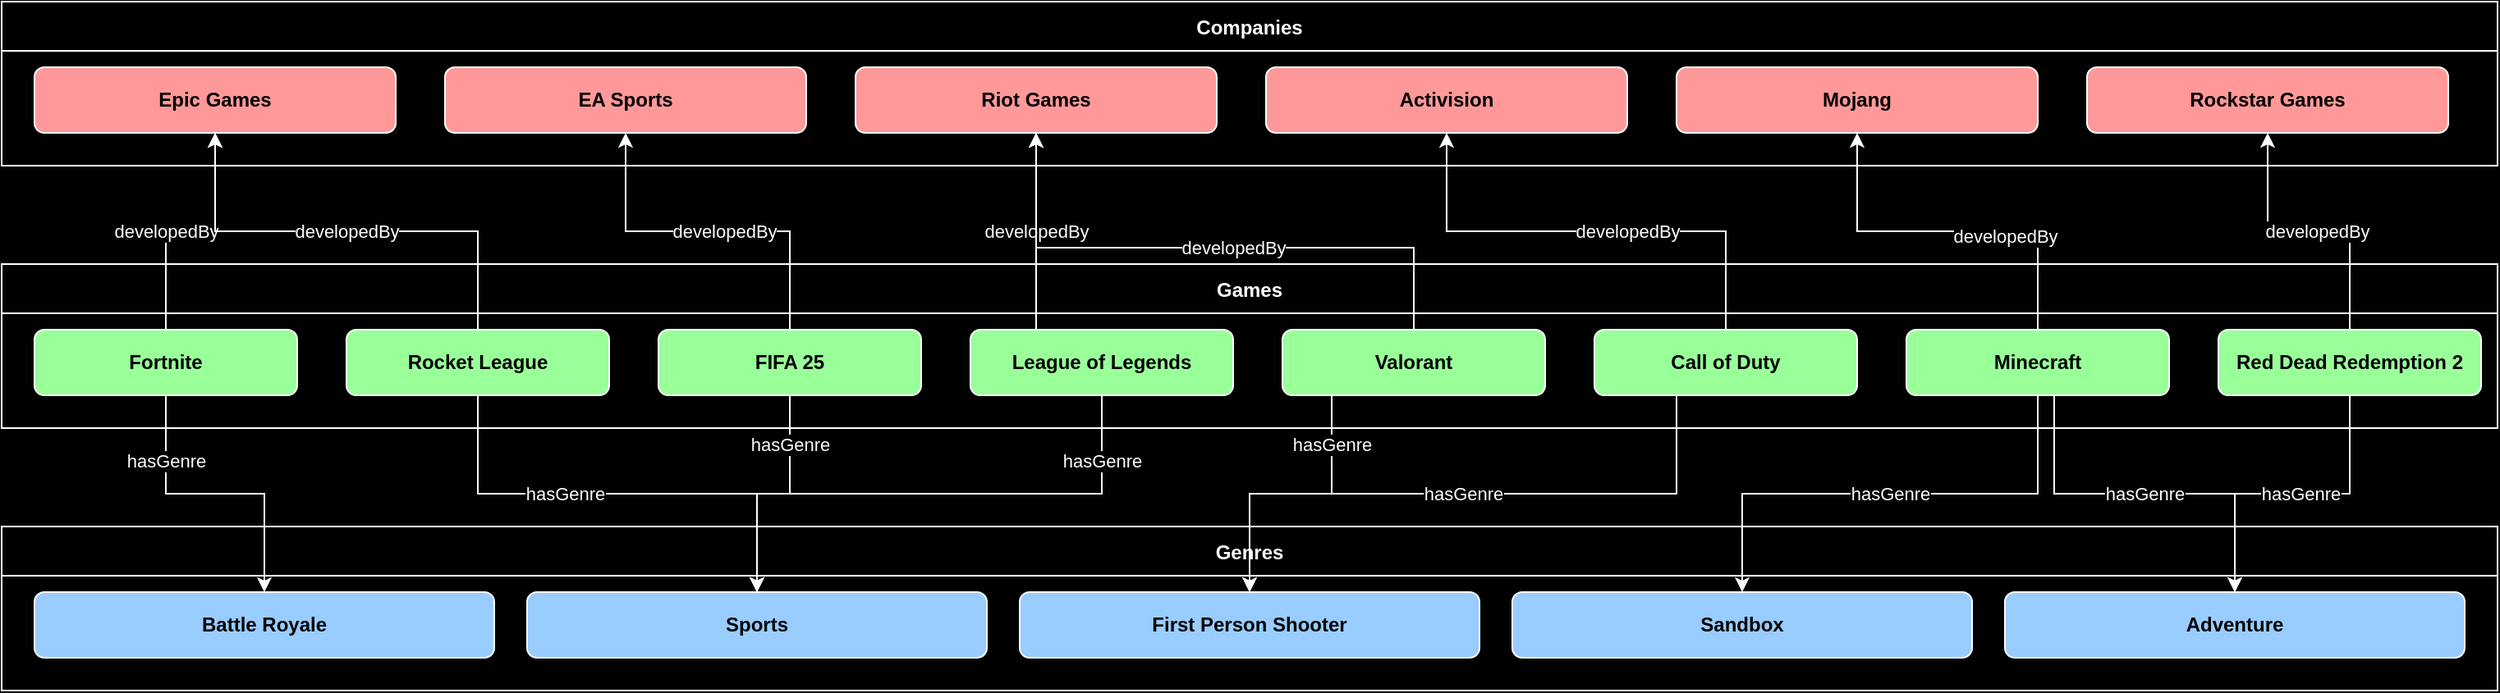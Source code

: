 <mxfile>
    <diagram id="game-store" name="Game Store Relationships">
        <mxGraphModel dx="875" dy="500" grid="1" gridSize="10" guides="1" tooltips="1" connect="1" arrows="1" fold="1" page="1" pageScale="1" pageWidth="1600" pageHeight="900" background="#000000" math="0" shadow="0">
            <root>
                <mxCell id="0"/>
                <mxCell id="1" parent="0"/>
                <mxCell id="companies_container" value="Companies" style="swimlane;fontStyle=1;childLayout=stackLayout;horizontal=1;startSize=30;horizontalStack=0;resizeParent=1;resizeParentMax=0;resizeLast=0;collapsible=1;marginBottom=0;fontColor=#FFFFFF;strokeColor=#FFFFFF;fillColor=#000000;" parent="1" vertex="1">
                    <mxGeometry x="40" y="40" width="1520" height="100" as="geometry"/>
                </mxCell>
                <mxCell id="epic_games" value="Epic Games" style="rounded=1;whiteSpace=wrap;html=1;fillColor=#FF9999;strokeColor=#FFFFFF;fontColor=#000000;fontStyle=1" parent="companies_container" vertex="1">
                    <mxGeometry x="20" y="40" width="220" height="40" as="geometry"/>
                </mxCell>
                <mxCell id="ea_sports" value="EA Sports" style="rounded=1;whiteSpace=wrap;html=1;fillColor=#FF9999;strokeColor=#FFFFFF;fontColor=#000000;fontStyle=1" parent="companies_container" vertex="1">
                    <mxGeometry x="270" y="40" width="220" height="40" as="geometry"/>
                </mxCell>
                <mxCell id="riot_games" value="Riot Games" style="rounded=1;whiteSpace=wrap;html=1;fillColor=#FF9999;strokeColor=#FFFFFF;fontColor=#000000;fontStyle=1" parent="companies_container" vertex="1">
                    <mxGeometry x="520" y="40" width="220" height="40" as="geometry"/>
                </mxCell>
                <mxCell id="activision" value="Activision" style="rounded=1;whiteSpace=wrap;html=1;fillColor=#FF9999;strokeColor=#FFFFFF;fontColor=#000000;fontStyle=1" parent="companies_container" vertex="1">
                    <mxGeometry x="770" y="40" width="220" height="40" as="geometry"/>
                </mxCell>
                <mxCell id="mojang" value="Mojang" style="rounded=1;whiteSpace=wrap;html=1;fillColor=#FF9999;strokeColor=#FFFFFF;fontColor=#000000;fontStyle=1" parent="companies_container" vertex="1">
                    <mxGeometry x="1020" y="40" width="220" height="40" as="geometry"/>
                </mxCell>
                <mxCell id="rockstar" value="Rockstar Games" style="rounded=1;whiteSpace=wrap;html=1;fillColor=#FF9999;strokeColor=#FFFFFF;fontColor=#000000;fontStyle=1" parent="companies_container" vertex="1">
                    <mxGeometry x="1270" y="40" width="220" height="40" as="geometry"/>
                </mxCell>
                <mxCell id="games_container" value="Games" style="swimlane;fontStyle=1;childLayout=stackLayout;horizontal=1;startSize=30;horizontalStack=0;resizeParent=1;resizeParentMax=0;resizeLast=0;collapsible=1;marginBottom=0;fontColor=#FFFFFF;strokeColor=#FFFFFF;fillColor=#000000;" parent="1" vertex="1">
                    <mxGeometry x="40" y="200" width="1520" height="100" as="geometry"/>
                </mxCell>
                <mxCell id="fortnite" value="Fortnite" style="rounded=1;whiteSpace=wrap;html=1;fillColor=#99FF99;strokeColor=#FFFFFF;fontColor=#000000;fontStyle=1" parent="games_container" vertex="1">
                    <mxGeometry x="20" y="40" width="160" height="40" as="geometry"/>
                </mxCell>
                <mxCell id="rocket_league" value="Rocket League" style="rounded=1;whiteSpace=wrap;html=1;fillColor=#99FF99;strokeColor=#FFFFFF;fontColor=#000000;fontStyle=1" parent="games_container" vertex="1">
                    <mxGeometry x="210" y="40" width="160" height="40" as="geometry"/>
                </mxCell>
                <mxCell id="fifa" value="FIFA 25" style="rounded=1;whiteSpace=wrap;html=1;fillColor=#99FF99;strokeColor=#FFFFFF;fontColor=#000000;fontStyle=1" parent="games_container" vertex="1">
                    <mxGeometry x="400" y="40" width="160" height="40" as="geometry"/>
                </mxCell>
                <mxCell id="lol" value="League of Legends" style="rounded=1;whiteSpace=wrap;html=1;fillColor=#99FF99;strokeColor=#FFFFFF;fontColor=#000000;fontStyle=1" parent="games_container" vertex="1">
                    <mxGeometry x="590" y="40" width="160" height="40" as="geometry"/>
                </mxCell>
                <mxCell id="valorant" value="Valorant" style="rounded=1;whiteSpace=wrap;html=1;fillColor=#99FF99;strokeColor=#FFFFFF;fontColor=#000000;fontStyle=1" parent="games_container" vertex="1">
                    <mxGeometry x="780" y="40" width="160" height="40" as="geometry"/>
                </mxCell>
                <mxCell id="cod" value="Call of Duty" style="rounded=1;whiteSpace=wrap;html=1;fillColor=#99FF99;strokeColor=#FFFFFF;fontColor=#000000;fontStyle=1" parent="games_container" vertex="1">
                    <mxGeometry x="970" y="40" width="160" height="40" as="geometry"/>
                </mxCell>
                <mxCell id="minecraft" value="Minecraft" style="rounded=1;whiteSpace=wrap;html=1;fillColor=#99FF99;strokeColor=#FFFFFF;fontColor=#000000;fontStyle=1" parent="games_container" vertex="1">
                    <mxGeometry x="1160" y="40" width="160" height="40" as="geometry"/>
                </mxCell>
                <mxCell id="rdr2" value="Red Dead Redemption 2" style="rounded=1;whiteSpace=wrap;html=1;fillColor=#99FF99;strokeColor=#FFFFFF;fontColor=#000000;fontStyle=1" parent="games_container" vertex="1">
                    <mxGeometry x="1350" y="40" width="160" height="40" as="geometry"/>
                </mxCell>
                <mxCell id="genres_container" value="Genres" style="swimlane;fontStyle=1;childLayout=stackLayout;horizontal=1;startSize=30;horizontalStack=0;resizeParent=1;resizeParentMax=0;resizeLast=0;collapsible=1;marginBottom=0;fontColor=#FFFFFF;strokeColor=#FFFFFF;fillColor=#000000;" parent="1" vertex="1">
                    <mxGeometry x="40" y="360" width="1520" height="100" as="geometry"/>
                </mxCell>
                <mxCell id="battle_royale" value="Battle Royale" style="rounded=1;whiteSpace=wrap;html=1;fillColor=#99CCFF;strokeColor=#FFFFFF;fontColor=#000000;fontStyle=1" parent="genres_container" vertex="1">
                    <mxGeometry x="20" y="40" width="280" height="40" as="geometry"/>
                </mxCell>
                <mxCell id="sports" value="Sports" style="rounded=1;whiteSpace=wrap;html=1;fillColor=#99CCFF;strokeColor=#FFFFFF;fontColor=#000000;fontStyle=1" parent="genres_container" vertex="1">
                    <mxGeometry x="320" y="40" width="280" height="40" as="geometry"/>
                </mxCell>
                <mxCell id="fps" value="First Person Shooter" style="rounded=1;whiteSpace=wrap;html=1;fillColor=#99CCFF;strokeColor=#FFFFFF;fontColor=#000000;fontStyle=1" parent="genres_container" vertex="1">
                    <mxGeometry x="620" y="40" width="280" height="40" as="geometry"/>
                </mxCell>
                <mxCell id="sandbox" value="Sandbox" style="rounded=1;whiteSpace=wrap;html=1;fillColor=#99CCFF;strokeColor=#FFFFFF;fontColor=#000000;fontStyle=1" parent="genres_container" vertex="1">
                    <mxGeometry x="920" y="40" width="280" height="40" as="geometry"/>
                </mxCell>
                <mxCell id="adventure" value="Adventure" style="rounded=1;whiteSpace=wrap;html=1;fillColor=#99CCFF;strokeColor=#FFFFFF;fontColor=#000000;fontStyle=1" parent="genres_container" vertex="1">
                    <mxGeometry x="1220" y="40" width="280" height="40" as="geometry"/>
                </mxCell>
                <mxCell id="edge_fortnite_epic" value="developedBy" style="edgeStyle=orthogonalEdgeStyle;rounded=0;orthogonalLoop=1;jettySize=auto;html=1;strokeColor=#FFFFFF;fontColor=#FFFFFF;labelBackgroundColor=#000000;" parent="1" source="fortnite" target="epic_games" edge="1">
                    <mxGeometry x="-0.2" relative="1" as="geometry">
                        <mxPoint as="offset"/>
                    </mxGeometry>
                </mxCell>
                <mxCell id="edge_rocket_epic" value="developedBy" style="edgeStyle=orthogonalEdgeStyle;rounded=0;orthogonalLoop=1;jettySize=auto;html=1;strokeColor=#FFFFFF;fontColor=#FFFFFF;labelBackgroundColor=#000000;" parent="1" source="rocket_league" target="epic_games" edge="1">
                    <mxGeometry relative="1" as="geometry">
                        <mxPoint as="offset"/>
                    </mxGeometry>
                </mxCell>
                <mxCell id="edge_fifa_ea" value="developedBy" style="edgeStyle=orthogonalEdgeStyle;rounded=0;orthogonalLoop=1;jettySize=auto;html=1;strokeColor=#FFFFFF;fontColor=#FFFFFF;labelBackgroundColor=#000000;" parent="1" source="fifa" target="ea_sports" edge="1">
                    <mxGeometry x="-0.091" relative="1" as="geometry">
                        <mxPoint as="offset"/>
                    </mxGeometry>
                </mxCell>
                <mxCell id="edge_lol_riot" value="developedBy" style="edgeStyle=orthogonalEdgeStyle;rounded=0;orthogonalLoop=1;jettySize=auto;html=1;strokeColor=#FFFFFF;fontColor=#FFFFFF;labelBackgroundColor=#000000;" parent="1" source="lol" target="riot_games" edge="1">
                    <mxGeometry relative="1" as="geometry">
                        <mxPoint as="offset"/>
                        <Array as="points">
                            <mxPoint x="670" y="210"/>
                            <mxPoint x="670" y="210"/>
                        </Array>
                    </mxGeometry>
                </mxCell>
                <mxCell id="edge_valorant_riot" value="developedBy" style="edgeStyle=orthogonalEdgeStyle;rounded=0;orthogonalLoop=1;jettySize=auto;html=1;strokeColor=#FFFFFF;fontColor=#FFFFFF;labelBackgroundColor=#000000;" parent="1" source="valorant" target="riot_games" edge="1">
                    <mxGeometry x="-0.086" relative="1" as="geometry">
                        <mxPoint as="offset"/>
                        <Array as="points">
                            <mxPoint x="900" y="190"/>
                            <mxPoint x="670" y="190"/>
                        </Array>
                    </mxGeometry>
                </mxCell>
                <mxCell id="edge_cod_activision" value="developedBy" style="edgeStyle=orthogonalEdgeStyle;rounded=0;orthogonalLoop=1;jettySize=auto;html=1;strokeColor=#FFFFFF;fontColor=#FFFFFF;labelBackgroundColor=#000000;" parent="1" source="cod" target="activision" edge="1">
                    <mxGeometry x="-0.172" relative="1" as="geometry">
                        <mxPoint as="offset"/>
                    </mxGeometry>
                </mxCell>
                <mxCell id="edge_minecraft_mojang" value="developedBy" style="edgeStyle=orthogonalEdgeStyle;rounded=0;orthogonalLoop=1;jettySize=auto;html=1;strokeColor=#FFFFFF;fontColor=#FFFFFF;labelBackgroundColor=#000000;" parent="1" source="minecraft" target="mojang" edge="1">
                    <mxGeometry x="-0.5" y="20" relative="1" as="geometry">
                        <mxPoint as="offset"/>
                    </mxGeometry>
                </mxCell>
                <mxCell id="edge_rdr2_rockstar" value="developedBy" style="edgeStyle=orthogonalEdgeStyle;rounded=0;orthogonalLoop=1;jettySize=auto;html=1;strokeColor=#FFFFFF;fontColor=#FFFFFF;labelBackgroundColor=#000000;" parent="1" source="rdr2" target="rockstar" edge="1">
                    <mxGeometry x="-0.059" relative="1" as="geometry">
                        <mxPoint as="offset"/>
                    </mxGeometry>
                </mxCell>
                <mxCell id="edge_fortnite_br" value="hasGenre" style="edgeStyle=orthogonalEdgeStyle;rounded=0;orthogonalLoop=1;jettySize=auto;html=1;strokeColor=#FFFFFF;fontColor=#FFFFFF;labelBackgroundColor=#000000;" parent="1" source="fortnite" target="battle_royale" edge="1">
                    <mxGeometry x="-0.556" relative="1" as="geometry">
                        <mxPoint as="offset"/>
                    </mxGeometry>
                </mxCell>
                <mxCell id="edge_rocket_sports" value="hasGenre" style="edgeStyle=orthogonalEdgeStyle;rounded=0;orthogonalLoop=1;jettySize=auto;html=1;strokeColor=#FFFFFF;fontColor=#FFFFFF;labelBackgroundColor=#000000;" parent="1" source="rocket_league" target="sports" edge="1">
                    <mxGeometry x="-0.222" relative="1" as="geometry">
                        <mxPoint as="offset"/>
                    </mxGeometry>
                </mxCell>
                <mxCell id="edge_fifa_sports" value="hasGenre" style="edgeStyle=orthogonalEdgeStyle;rounded=0;orthogonalLoop=1;jettySize=auto;html=1;strokeColor=#FFFFFF;fontColor=#FFFFFF;labelBackgroundColor=#000000;" parent="1" source="fifa" target="sports" edge="1">
                    <mxGeometry x="-0.571" relative="1" as="geometry">
                        <mxPoint as="offset"/>
                    </mxGeometry>
                </mxCell>
                <mxCell id="edge_lol_sports" value="hasGenre" style="edgeStyle=orthogonalEdgeStyle;rounded=0;orthogonalLoop=1;jettySize=auto;html=1;strokeColor=#FFFFFF;fontColor=#FFFFFF;labelBackgroundColor=#000000;" parent="1" source="lol" target="sports" edge="1">
                    <mxGeometry x="-0.758" relative="1" as="geometry">
                        <mxPoint as="offset"/>
                    </mxGeometry>
                </mxCell>
                <mxCell id="edge_valorant_fps" value="hasGenre" style="edgeStyle=orthogonalEdgeStyle;rounded=0;orthogonalLoop=1;jettySize=auto;html=1;strokeColor=#FFFFFF;fontColor=#FFFFFF;labelBackgroundColor=#000000;" parent="1" source="valorant" target="fps" edge="1">
                    <mxGeometry x="-0.647" relative="1" as="geometry">
                        <mxPoint as="offset"/>
                        <Array as="points">
                            <mxPoint x="850" y="340"/>
                            <mxPoint x="800" y="340"/>
                        </Array>
                    </mxGeometry>
                </mxCell>
                <mxCell id="edge_cod_fps" value="hasGenre" style="edgeStyle=orthogonalEdgeStyle;rounded=0;orthogonalLoop=1;jettySize=auto;html=1;strokeColor=#FFFFFF;fontColor=#FFFFFF;labelBackgroundColor=#000000;" parent="1" source="cod" target="fps" edge="1">
                    <mxGeometry relative="1" as="geometry">
                        <mxPoint as="offset"/>
                        <Array as="points">
                            <mxPoint x="1060" y="340"/>
                            <mxPoint x="800" y="340"/>
                        </Array>
                    </mxGeometry>
                </mxCell>
                <mxCell id="edge_minecraft_sandbox" value="hasGenre" style="edgeStyle=orthogonalEdgeStyle;rounded=0;orthogonalLoop=1;jettySize=auto;html=1;strokeColor=#FFFFFF;fontColor=#FFFFFF;labelBackgroundColor=#000000;" parent="1" source="minecraft" target="sandbox" edge="1">
                    <mxGeometry relative="1" as="geometry">
                        <mxPoint as="offset"/>
                    </mxGeometry>
                </mxCell>
                <mxCell id="edge_minecraft_adventure" value="hasGenre" style="edgeStyle=orthogonalEdgeStyle;rounded=0;orthogonalLoop=1;jettySize=auto;html=1;strokeColor=#FFFFFF;fontColor=#FFFFFF;labelBackgroundColor=#000000;" parent="1" source="minecraft" target="adventure" edge="1">
                    <mxGeometry relative="1" as="geometry">
                        <mxPoint as="offset"/>
                        <Array as="points">
                            <mxPoint x="1290" y="340"/>
                            <mxPoint x="1400" y="340"/>
                        </Array>
                    </mxGeometry>
                </mxCell>
                <mxCell id="edge_rdr2_adventure" value="hasGenre" style="edgeStyle=orthogonalEdgeStyle;rounded=0;orthogonalLoop=1;jettySize=auto;html=1;strokeColor=#FFFFFF;fontColor=#FFFFFF;labelBackgroundColor=#000000;" parent="1" source="rdr2" target="adventure" edge="1">
                    <mxGeometry x="-0.053" relative="1" as="geometry">
                        <mxPoint as="offset"/>
                    </mxGeometry>
                </mxCell>
            </root>
        </mxGraphModel>
    </diagram>
</mxfile>